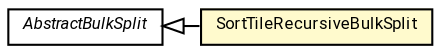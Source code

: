 #!/usr/local/bin/dot
#
# Class diagram 
# Generated by UMLGraph version R5_7_2-60-g0e99a6 (http://www.spinellis.gr/umlgraph/)
#

digraph G {
	graph [fontnames="svg"]
	edge [fontname="Roboto",fontsize=7,labelfontname="Roboto",labelfontsize=7,color="black"];
	node [fontname="Roboto",fontcolor="black",fontsize=8,shape=plaintext,margin=0,width=0,height=0];
	nodesep=0.15;
	ranksep=0.25;
	rankdir=LR;
	// de.lmu.ifi.dbs.elki.index.tree.spatial.rstarvariants.strategies.bulk.AbstractBulkSplit
	c9683262 [label=<<table title="de.lmu.ifi.dbs.elki.index.tree.spatial.rstarvariants.strategies.bulk.AbstractBulkSplit" border="0" cellborder="1" cellspacing="0" cellpadding="2" href="AbstractBulkSplit.html" target="_parent">
		<tr><td><table border="0" cellspacing="0" cellpadding="1">
		<tr><td align="center" balign="center"> <font face="Roboto"><i>AbstractBulkSplit</i></font> </td></tr>
		</table></td></tr>
		</table>>, URL="AbstractBulkSplit.html"];
	// de.lmu.ifi.dbs.elki.index.tree.spatial.rstarvariants.strategies.bulk.SortTileRecursiveBulkSplit
	c9683268 [label=<<table title="de.lmu.ifi.dbs.elki.index.tree.spatial.rstarvariants.strategies.bulk.SortTileRecursiveBulkSplit" border="0" cellborder="1" cellspacing="0" cellpadding="2" bgcolor="lemonChiffon" href="SortTileRecursiveBulkSplit.html" target="_parent">
		<tr><td><table border="0" cellspacing="0" cellpadding="1">
		<tr><td align="center" balign="center"> <font face="Roboto">SortTileRecursiveBulkSplit</font> </td></tr>
		</table></td></tr>
		</table>>, URL="SortTileRecursiveBulkSplit.html"];
	// de.lmu.ifi.dbs.elki.index.tree.spatial.rstarvariants.strategies.bulk.SortTileRecursiveBulkSplit extends de.lmu.ifi.dbs.elki.index.tree.spatial.rstarvariants.strategies.bulk.AbstractBulkSplit
	c9683262 -> c9683268 [arrowtail=empty,dir=back,weight=10];
}

